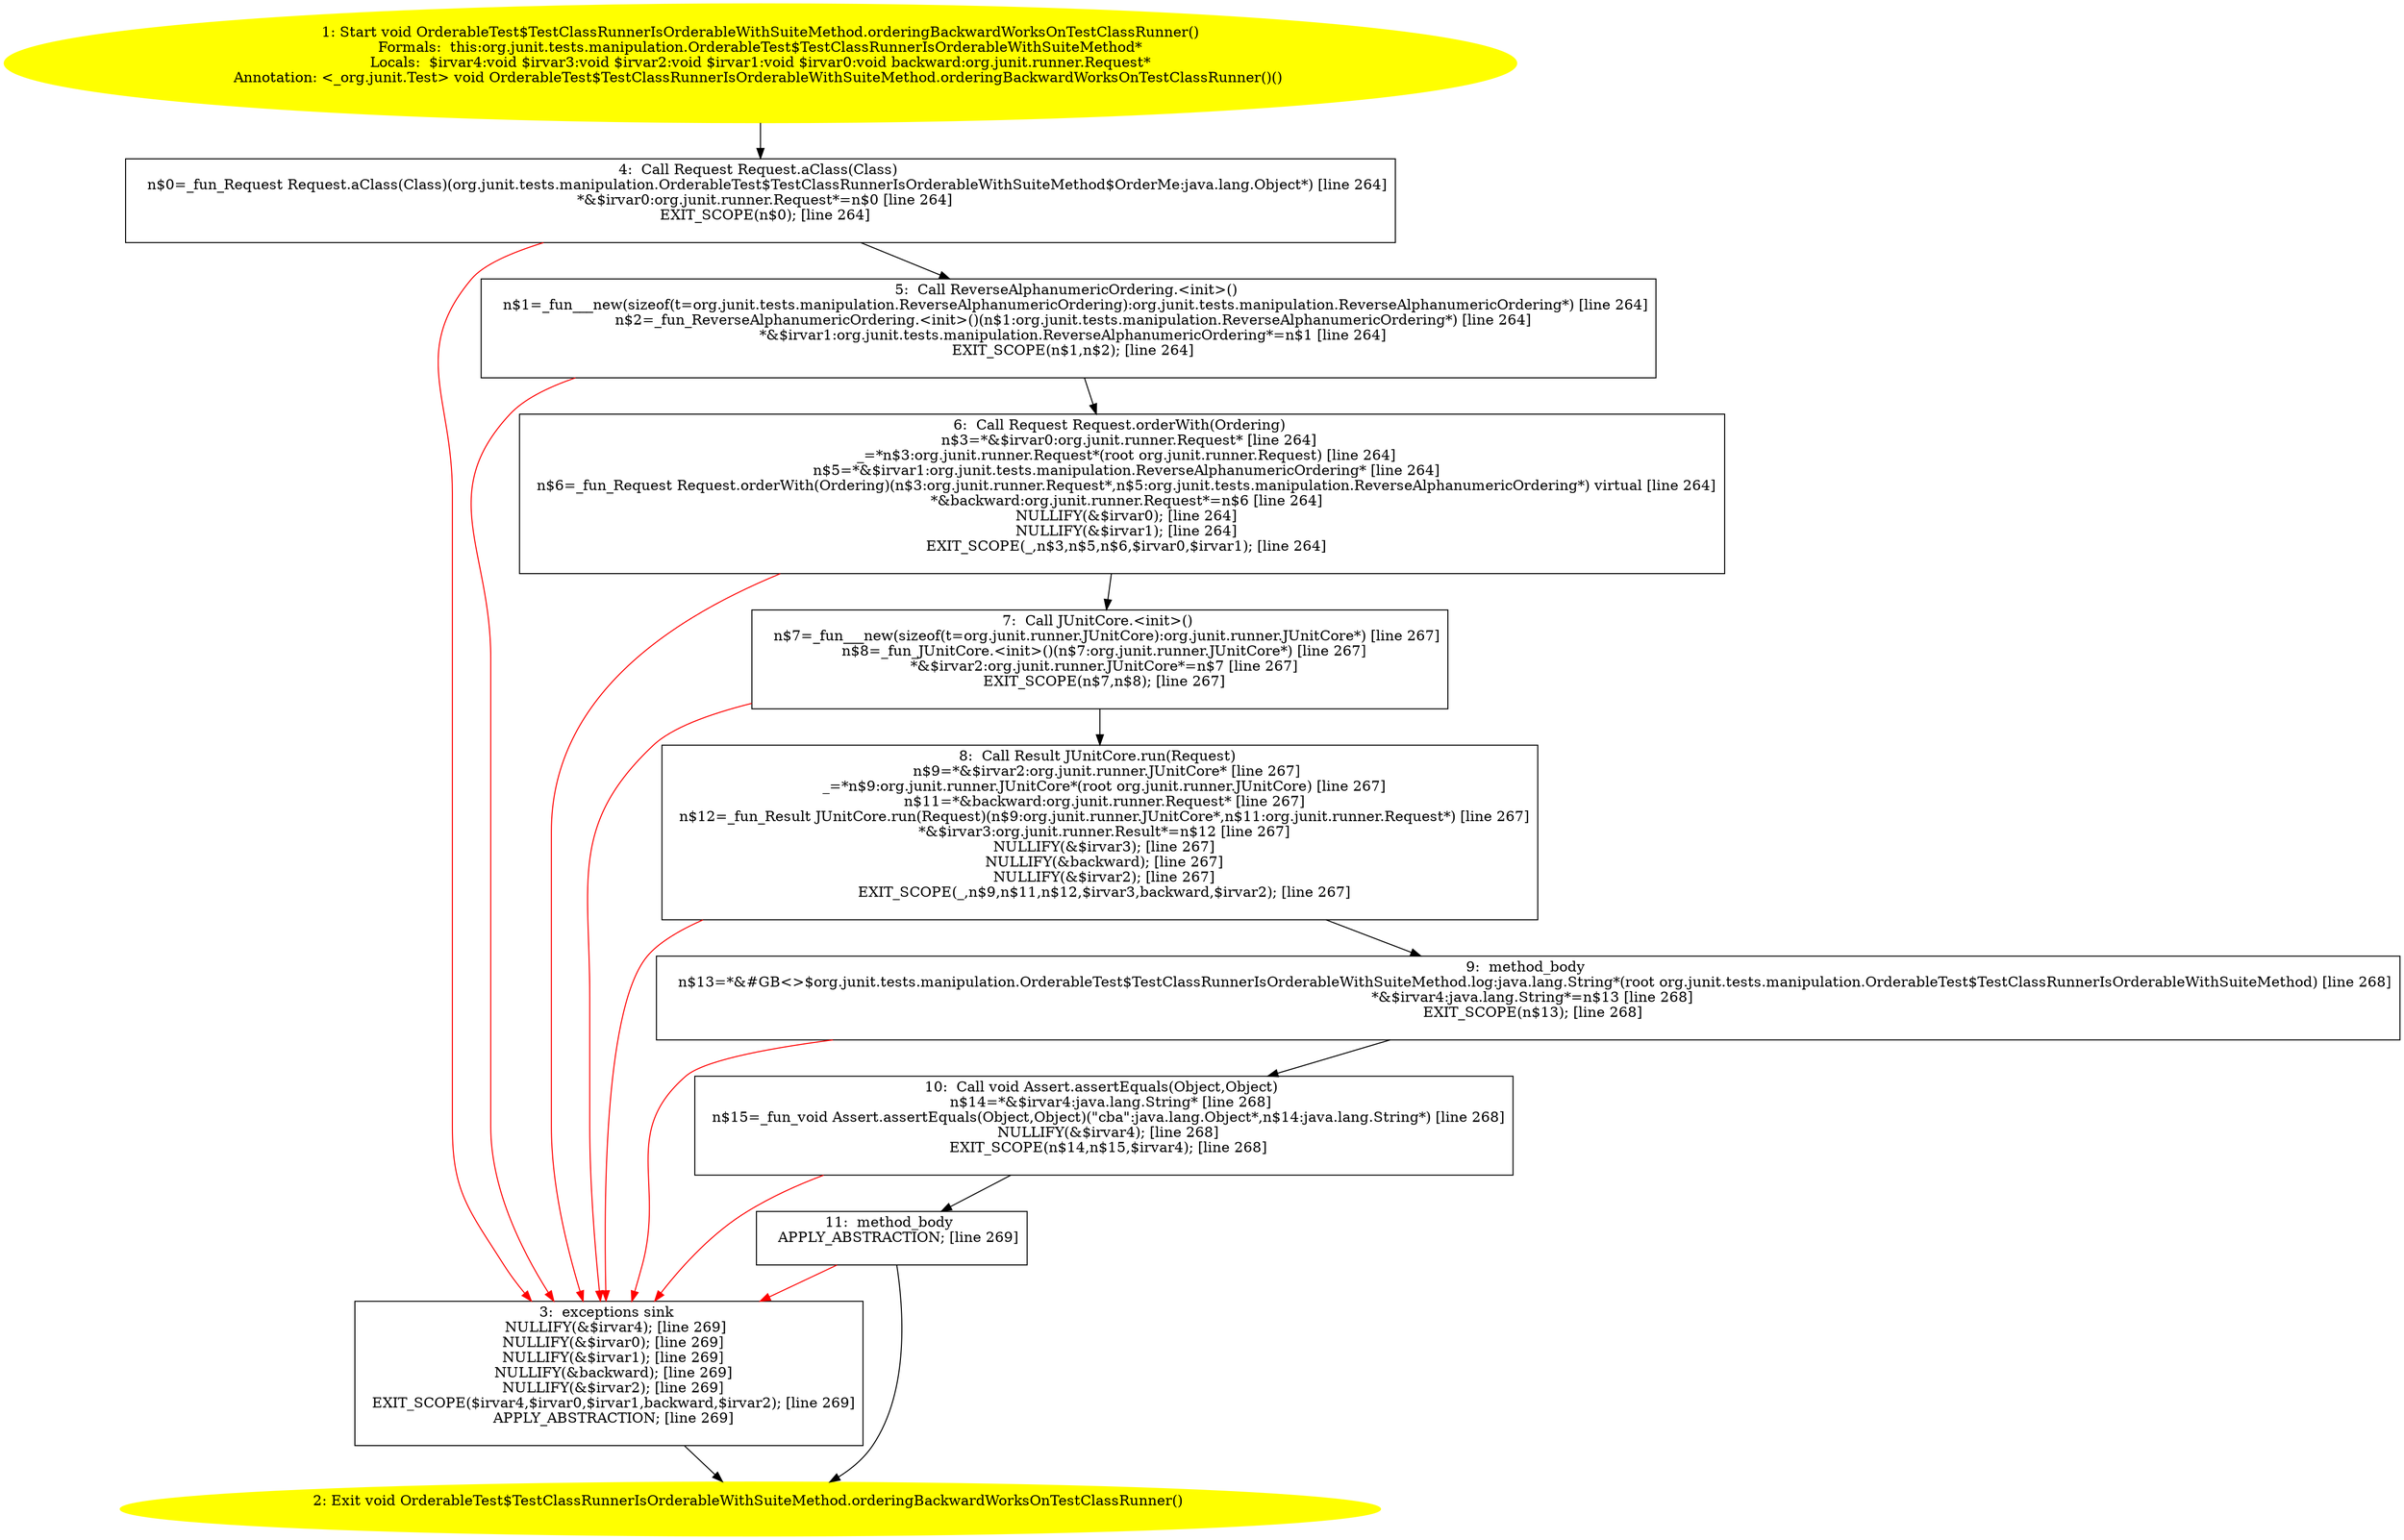 /* @generated */
digraph cfg {
"org.junit.tests.manipulation.OrderableTest$TestClassRunnerIsOrderableWithSuiteMethod.orderingBackwar.228ad702cba193ad463ed1386d2ad59f_1" [label="1: Start void OrderableTest$TestClassRunnerIsOrderableWithSuiteMethod.orderingBackwardWorksOnTestClassRunner()\nFormals:  this:org.junit.tests.manipulation.OrderableTest$TestClassRunnerIsOrderableWithSuiteMethod*\nLocals:  $irvar4:void $irvar3:void $irvar2:void $irvar1:void $irvar0:void backward:org.junit.runner.Request*\nAnnotation: <_org.junit.Test> void OrderableTest$TestClassRunnerIsOrderableWithSuiteMethod.orderingBackwardWorksOnTestClassRunner()() \n  " color=yellow style=filled]
	

	 "org.junit.tests.manipulation.OrderableTest$TestClassRunnerIsOrderableWithSuiteMethod.orderingBackwar.228ad702cba193ad463ed1386d2ad59f_1" -> "org.junit.tests.manipulation.OrderableTest$TestClassRunnerIsOrderableWithSuiteMethod.orderingBackwar.228ad702cba193ad463ed1386d2ad59f_4" ;
"org.junit.tests.manipulation.OrderableTest$TestClassRunnerIsOrderableWithSuiteMethod.orderingBackwar.228ad702cba193ad463ed1386d2ad59f_2" [label="2: Exit void OrderableTest$TestClassRunnerIsOrderableWithSuiteMethod.orderingBackwardWorksOnTestClassRunner() \n  " color=yellow style=filled]
	

"org.junit.tests.manipulation.OrderableTest$TestClassRunnerIsOrderableWithSuiteMethod.orderingBackwar.228ad702cba193ad463ed1386d2ad59f_3" [label="3:  exceptions sink \n   NULLIFY(&$irvar4); [line 269]\n  NULLIFY(&$irvar0); [line 269]\n  NULLIFY(&$irvar1); [line 269]\n  NULLIFY(&backward); [line 269]\n  NULLIFY(&$irvar2); [line 269]\n  EXIT_SCOPE($irvar4,$irvar0,$irvar1,backward,$irvar2); [line 269]\n  APPLY_ABSTRACTION; [line 269]\n " shape="box"]
	

	 "org.junit.tests.manipulation.OrderableTest$TestClassRunnerIsOrderableWithSuiteMethod.orderingBackwar.228ad702cba193ad463ed1386d2ad59f_3" -> "org.junit.tests.manipulation.OrderableTest$TestClassRunnerIsOrderableWithSuiteMethod.orderingBackwar.228ad702cba193ad463ed1386d2ad59f_2" ;
"org.junit.tests.manipulation.OrderableTest$TestClassRunnerIsOrderableWithSuiteMethod.orderingBackwar.228ad702cba193ad463ed1386d2ad59f_4" [label="4:  Call Request Request.aClass(Class) \n   n$0=_fun_Request Request.aClass(Class)(org.junit.tests.manipulation.OrderableTest$TestClassRunnerIsOrderableWithSuiteMethod$OrderMe:java.lang.Object*) [line 264]\n  *&$irvar0:org.junit.runner.Request*=n$0 [line 264]\n  EXIT_SCOPE(n$0); [line 264]\n " shape="box"]
	

	 "org.junit.tests.manipulation.OrderableTest$TestClassRunnerIsOrderableWithSuiteMethod.orderingBackwar.228ad702cba193ad463ed1386d2ad59f_4" -> "org.junit.tests.manipulation.OrderableTest$TestClassRunnerIsOrderableWithSuiteMethod.orderingBackwar.228ad702cba193ad463ed1386d2ad59f_5" ;
	 "org.junit.tests.manipulation.OrderableTest$TestClassRunnerIsOrderableWithSuiteMethod.orderingBackwar.228ad702cba193ad463ed1386d2ad59f_4" -> "org.junit.tests.manipulation.OrderableTest$TestClassRunnerIsOrderableWithSuiteMethod.orderingBackwar.228ad702cba193ad463ed1386d2ad59f_3" [color="red" ];
"org.junit.tests.manipulation.OrderableTest$TestClassRunnerIsOrderableWithSuiteMethod.orderingBackwar.228ad702cba193ad463ed1386d2ad59f_5" [label="5:  Call ReverseAlphanumericOrdering.<init>() \n   n$1=_fun___new(sizeof(t=org.junit.tests.manipulation.ReverseAlphanumericOrdering):org.junit.tests.manipulation.ReverseAlphanumericOrdering*) [line 264]\n  n$2=_fun_ReverseAlphanumericOrdering.<init>()(n$1:org.junit.tests.manipulation.ReverseAlphanumericOrdering*) [line 264]\n  *&$irvar1:org.junit.tests.manipulation.ReverseAlphanumericOrdering*=n$1 [line 264]\n  EXIT_SCOPE(n$1,n$2); [line 264]\n " shape="box"]
	

	 "org.junit.tests.manipulation.OrderableTest$TestClassRunnerIsOrderableWithSuiteMethod.orderingBackwar.228ad702cba193ad463ed1386d2ad59f_5" -> "org.junit.tests.manipulation.OrderableTest$TestClassRunnerIsOrderableWithSuiteMethod.orderingBackwar.228ad702cba193ad463ed1386d2ad59f_6" ;
	 "org.junit.tests.manipulation.OrderableTest$TestClassRunnerIsOrderableWithSuiteMethod.orderingBackwar.228ad702cba193ad463ed1386d2ad59f_5" -> "org.junit.tests.manipulation.OrderableTest$TestClassRunnerIsOrderableWithSuiteMethod.orderingBackwar.228ad702cba193ad463ed1386d2ad59f_3" [color="red" ];
"org.junit.tests.manipulation.OrderableTest$TestClassRunnerIsOrderableWithSuiteMethod.orderingBackwar.228ad702cba193ad463ed1386d2ad59f_6" [label="6:  Call Request Request.orderWith(Ordering) \n   n$3=*&$irvar0:org.junit.runner.Request* [line 264]\n  _=*n$3:org.junit.runner.Request*(root org.junit.runner.Request) [line 264]\n  n$5=*&$irvar1:org.junit.tests.manipulation.ReverseAlphanumericOrdering* [line 264]\n  n$6=_fun_Request Request.orderWith(Ordering)(n$3:org.junit.runner.Request*,n$5:org.junit.tests.manipulation.ReverseAlphanumericOrdering*) virtual [line 264]\n  *&backward:org.junit.runner.Request*=n$6 [line 264]\n  NULLIFY(&$irvar0); [line 264]\n  NULLIFY(&$irvar1); [line 264]\n  EXIT_SCOPE(_,n$3,n$5,n$6,$irvar0,$irvar1); [line 264]\n " shape="box"]
	

	 "org.junit.tests.manipulation.OrderableTest$TestClassRunnerIsOrderableWithSuiteMethod.orderingBackwar.228ad702cba193ad463ed1386d2ad59f_6" -> "org.junit.tests.manipulation.OrderableTest$TestClassRunnerIsOrderableWithSuiteMethod.orderingBackwar.228ad702cba193ad463ed1386d2ad59f_7" ;
	 "org.junit.tests.manipulation.OrderableTest$TestClassRunnerIsOrderableWithSuiteMethod.orderingBackwar.228ad702cba193ad463ed1386d2ad59f_6" -> "org.junit.tests.manipulation.OrderableTest$TestClassRunnerIsOrderableWithSuiteMethod.orderingBackwar.228ad702cba193ad463ed1386d2ad59f_3" [color="red" ];
"org.junit.tests.manipulation.OrderableTest$TestClassRunnerIsOrderableWithSuiteMethod.orderingBackwar.228ad702cba193ad463ed1386d2ad59f_7" [label="7:  Call JUnitCore.<init>() \n   n$7=_fun___new(sizeof(t=org.junit.runner.JUnitCore):org.junit.runner.JUnitCore*) [line 267]\n  n$8=_fun_JUnitCore.<init>()(n$7:org.junit.runner.JUnitCore*) [line 267]\n  *&$irvar2:org.junit.runner.JUnitCore*=n$7 [line 267]\n  EXIT_SCOPE(n$7,n$8); [line 267]\n " shape="box"]
	

	 "org.junit.tests.manipulation.OrderableTest$TestClassRunnerIsOrderableWithSuiteMethod.orderingBackwar.228ad702cba193ad463ed1386d2ad59f_7" -> "org.junit.tests.manipulation.OrderableTest$TestClassRunnerIsOrderableWithSuiteMethod.orderingBackwar.228ad702cba193ad463ed1386d2ad59f_8" ;
	 "org.junit.tests.manipulation.OrderableTest$TestClassRunnerIsOrderableWithSuiteMethod.orderingBackwar.228ad702cba193ad463ed1386d2ad59f_7" -> "org.junit.tests.manipulation.OrderableTest$TestClassRunnerIsOrderableWithSuiteMethod.orderingBackwar.228ad702cba193ad463ed1386d2ad59f_3" [color="red" ];
"org.junit.tests.manipulation.OrderableTest$TestClassRunnerIsOrderableWithSuiteMethod.orderingBackwar.228ad702cba193ad463ed1386d2ad59f_8" [label="8:  Call Result JUnitCore.run(Request) \n   n$9=*&$irvar2:org.junit.runner.JUnitCore* [line 267]\n  _=*n$9:org.junit.runner.JUnitCore*(root org.junit.runner.JUnitCore) [line 267]\n  n$11=*&backward:org.junit.runner.Request* [line 267]\n  n$12=_fun_Result JUnitCore.run(Request)(n$9:org.junit.runner.JUnitCore*,n$11:org.junit.runner.Request*) [line 267]\n  *&$irvar3:org.junit.runner.Result*=n$12 [line 267]\n  NULLIFY(&$irvar3); [line 267]\n  NULLIFY(&backward); [line 267]\n  NULLIFY(&$irvar2); [line 267]\n  EXIT_SCOPE(_,n$9,n$11,n$12,$irvar3,backward,$irvar2); [line 267]\n " shape="box"]
	

	 "org.junit.tests.manipulation.OrderableTest$TestClassRunnerIsOrderableWithSuiteMethod.orderingBackwar.228ad702cba193ad463ed1386d2ad59f_8" -> "org.junit.tests.manipulation.OrderableTest$TestClassRunnerIsOrderableWithSuiteMethod.orderingBackwar.228ad702cba193ad463ed1386d2ad59f_9" ;
	 "org.junit.tests.manipulation.OrderableTest$TestClassRunnerIsOrderableWithSuiteMethod.orderingBackwar.228ad702cba193ad463ed1386d2ad59f_8" -> "org.junit.tests.manipulation.OrderableTest$TestClassRunnerIsOrderableWithSuiteMethod.orderingBackwar.228ad702cba193ad463ed1386d2ad59f_3" [color="red" ];
"org.junit.tests.manipulation.OrderableTest$TestClassRunnerIsOrderableWithSuiteMethod.orderingBackwar.228ad702cba193ad463ed1386d2ad59f_9" [label="9:  method_body \n   n$13=*&#GB<>$org.junit.tests.manipulation.OrderableTest$TestClassRunnerIsOrderableWithSuiteMethod.log:java.lang.String*(root org.junit.tests.manipulation.OrderableTest$TestClassRunnerIsOrderableWithSuiteMethod) [line 268]\n  *&$irvar4:java.lang.String*=n$13 [line 268]\n  EXIT_SCOPE(n$13); [line 268]\n " shape="box"]
	

	 "org.junit.tests.manipulation.OrderableTest$TestClassRunnerIsOrderableWithSuiteMethod.orderingBackwar.228ad702cba193ad463ed1386d2ad59f_9" -> "org.junit.tests.manipulation.OrderableTest$TestClassRunnerIsOrderableWithSuiteMethod.orderingBackwar.228ad702cba193ad463ed1386d2ad59f_10" ;
	 "org.junit.tests.manipulation.OrderableTest$TestClassRunnerIsOrderableWithSuiteMethod.orderingBackwar.228ad702cba193ad463ed1386d2ad59f_9" -> "org.junit.tests.manipulation.OrderableTest$TestClassRunnerIsOrderableWithSuiteMethod.orderingBackwar.228ad702cba193ad463ed1386d2ad59f_3" [color="red" ];
"org.junit.tests.manipulation.OrderableTest$TestClassRunnerIsOrderableWithSuiteMethod.orderingBackwar.228ad702cba193ad463ed1386d2ad59f_10" [label="10:  Call void Assert.assertEquals(Object,Object) \n   n$14=*&$irvar4:java.lang.String* [line 268]\n  n$15=_fun_void Assert.assertEquals(Object,Object)(\"cba\":java.lang.Object*,n$14:java.lang.String*) [line 268]\n  NULLIFY(&$irvar4); [line 268]\n  EXIT_SCOPE(n$14,n$15,$irvar4); [line 268]\n " shape="box"]
	

	 "org.junit.tests.manipulation.OrderableTest$TestClassRunnerIsOrderableWithSuiteMethod.orderingBackwar.228ad702cba193ad463ed1386d2ad59f_10" -> "org.junit.tests.manipulation.OrderableTest$TestClassRunnerIsOrderableWithSuiteMethod.orderingBackwar.228ad702cba193ad463ed1386d2ad59f_11" ;
	 "org.junit.tests.manipulation.OrderableTest$TestClassRunnerIsOrderableWithSuiteMethod.orderingBackwar.228ad702cba193ad463ed1386d2ad59f_10" -> "org.junit.tests.manipulation.OrderableTest$TestClassRunnerIsOrderableWithSuiteMethod.orderingBackwar.228ad702cba193ad463ed1386d2ad59f_3" [color="red" ];
"org.junit.tests.manipulation.OrderableTest$TestClassRunnerIsOrderableWithSuiteMethod.orderingBackwar.228ad702cba193ad463ed1386d2ad59f_11" [label="11:  method_body \n   APPLY_ABSTRACTION; [line 269]\n " shape="box"]
	

	 "org.junit.tests.manipulation.OrderableTest$TestClassRunnerIsOrderableWithSuiteMethod.orderingBackwar.228ad702cba193ad463ed1386d2ad59f_11" -> "org.junit.tests.manipulation.OrderableTest$TestClassRunnerIsOrderableWithSuiteMethod.orderingBackwar.228ad702cba193ad463ed1386d2ad59f_2" ;
	 "org.junit.tests.manipulation.OrderableTest$TestClassRunnerIsOrderableWithSuiteMethod.orderingBackwar.228ad702cba193ad463ed1386d2ad59f_11" -> "org.junit.tests.manipulation.OrderableTest$TestClassRunnerIsOrderableWithSuiteMethod.orderingBackwar.228ad702cba193ad463ed1386d2ad59f_3" [color="red" ];
}
